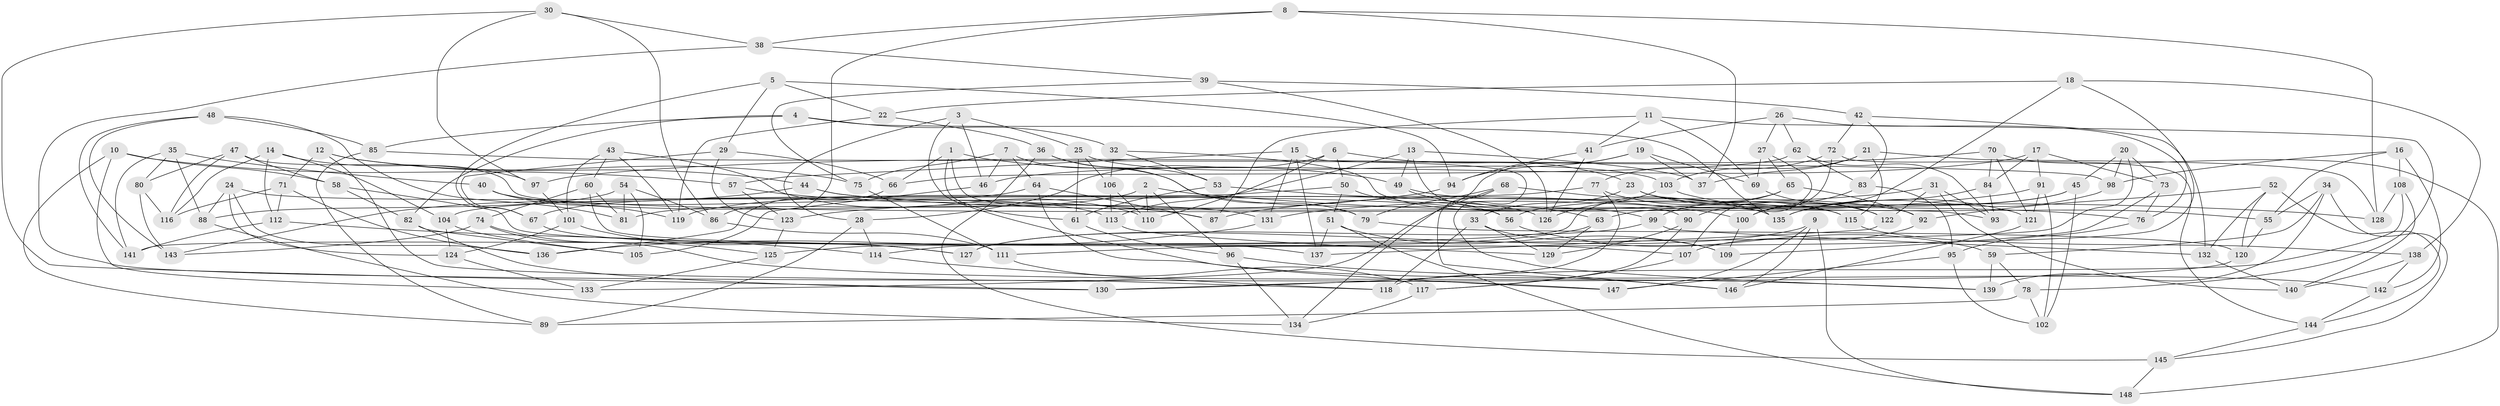 // coarse degree distribution, {4: 0.6216216216216216, 11: 0.06756756756756757, 9: 0.0945945945945946, 10: 0.02702702702702703, 8: 0.04054054054054054, 12: 0.013513513513513514, 6: 0.02702702702702703, 3: 0.05405405405405406, 5: 0.02702702702702703, 7: 0.02702702702702703}
// Generated by graph-tools (version 1.1) at 2025/53/03/04/25 22:53:41]
// undirected, 148 vertices, 296 edges
graph export_dot {
  node [color=gray90,style=filled];
  1;
  2;
  3;
  4;
  5;
  6;
  7;
  8;
  9;
  10;
  11;
  12;
  13;
  14;
  15;
  16;
  17;
  18;
  19;
  20;
  21;
  22;
  23;
  24;
  25;
  26;
  27;
  28;
  29;
  30;
  31;
  32;
  33;
  34;
  35;
  36;
  37;
  38;
  39;
  40;
  41;
  42;
  43;
  44;
  45;
  46;
  47;
  48;
  49;
  50;
  51;
  52;
  53;
  54;
  55;
  56;
  57;
  58;
  59;
  60;
  61;
  62;
  63;
  64;
  65;
  66;
  67;
  68;
  69;
  70;
  71;
  72;
  73;
  74;
  75;
  76;
  77;
  78;
  79;
  80;
  81;
  82;
  83;
  84;
  85;
  86;
  87;
  88;
  89;
  90;
  91;
  92;
  93;
  94;
  95;
  96;
  97;
  98;
  99;
  100;
  101;
  102;
  103;
  104;
  105;
  106;
  107;
  108;
  109;
  110;
  111;
  112;
  113;
  114;
  115;
  116;
  117;
  118;
  119;
  120;
  121;
  122;
  123;
  124;
  125;
  126;
  127;
  128;
  129;
  130;
  131;
  132;
  133;
  134;
  135;
  136;
  137;
  138;
  139;
  140;
  141;
  142;
  143;
  144;
  145;
  146;
  147;
  148;
  1 -- 49;
  1 -- 61;
  1 -- 66;
  1 -- 79;
  2 -- 81;
  2 -- 96;
  2 -- 128;
  2 -- 110;
  3 -- 46;
  3 -- 142;
  3 -- 25;
  3 -- 28;
  4 -- 82;
  4 -- 85;
  4 -- 135;
  4 -- 32;
  5 -- 94;
  5 -- 29;
  5 -- 22;
  5 -- 67;
  6 -- 50;
  6 -- 28;
  6 -- 110;
  6 -- 23;
  7 -- 99;
  7 -- 46;
  7 -- 64;
  7 -- 75;
  8 -- 86;
  8 -- 38;
  8 -- 128;
  8 -- 37;
  9 -- 127;
  9 -- 147;
  9 -- 146;
  9 -- 148;
  10 -- 89;
  10 -- 58;
  10 -- 133;
  10 -- 57;
  11 -- 87;
  11 -- 78;
  11 -- 69;
  11 -- 41;
  12 -- 71;
  12 -- 118;
  12 -- 75;
  12 -- 44;
  13 -- 37;
  13 -- 90;
  13 -- 49;
  13 -- 113;
  14 -- 116;
  14 -- 104;
  14 -- 97;
  14 -- 112;
  15 -- 139;
  15 -- 137;
  15 -- 131;
  15 -- 57;
  16 -- 98;
  16 -- 142;
  16 -- 55;
  16 -- 108;
  17 -- 73;
  17 -- 46;
  17 -- 91;
  17 -- 84;
  18 -- 100;
  18 -- 111;
  18 -- 138;
  18 -- 22;
  19 -- 134;
  19 -- 69;
  19 -- 94;
  19 -- 37;
  20 -- 125;
  20 -- 73;
  20 -- 98;
  20 -- 45;
  21 -- 37;
  21 -- 115;
  21 -- 103;
  21 -- 128;
  22 -- 36;
  22 -- 119;
  23 -- 122;
  23 -- 55;
  23 -- 33;
  24 -- 88;
  24 -- 124;
  24 -- 136;
  24 -- 56;
  25 -- 61;
  25 -- 103;
  25 -- 106;
  26 -- 76;
  26 -- 62;
  26 -- 41;
  26 -- 27;
  27 -- 69;
  27 -- 90;
  27 -- 65;
  28 -- 89;
  28 -- 114;
  29 -- 66;
  29 -- 67;
  29 -- 123;
  30 -- 97;
  30 -- 130;
  30 -- 38;
  30 -- 86;
  31 -- 93;
  31 -- 122;
  31 -- 87;
  31 -- 140;
  32 -- 115;
  32 -- 53;
  32 -- 106;
  33 -- 109;
  33 -- 129;
  33 -- 118;
  34 -- 145;
  34 -- 55;
  34 -- 139;
  34 -- 59;
  35 -- 40;
  35 -- 141;
  35 -- 88;
  35 -- 80;
  36 -- 79;
  36 -- 145;
  36 -- 53;
  38 -- 39;
  38 -- 147;
  39 -- 75;
  39 -- 42;
  39 -- 126;
  40 -- 113;
  40 -- 131;
  40 -- 119;
  41 -- 94;
  41 -- 126;
  42 -- 83;
  42 -- 72;
  42 -- 132;
  43 -- 119;
  43 -- 110;
  43 -- 101;
  43 -- 60;
  44 -- 76;
  44 -- 143;
  44 -- 126;
  45 -- 56;
  45 -- 102;
  45 -- 63;
  46 -- 105;
  47 -- 93;
  47 -- 116;
  47 -- 80;
  47 -- 58;
  48 -- 141;
  48 -- 81;
  48 -- 85;
  48 -- 143;
  49 -- 63;
  49 -- 92;
  50 -- 56;
  50 -- 51;
  50 -- 119;
  51 -- 109;
  51 -- 137;
  51 -- 148;
  52 -- 120;
  52 -- 132;
  52 -- 144;
  52 -- 92;
  53 -- 61;
  53 -- 100;
  54 -- 105;
  54 -- 81;
  54 -- 86;
  54 -- 88;
  55 -- 120;
  56 -- 59;
  57 -- 87;
  57 -- 123;
  58 -- 82;
  58 -- 107;
  59 -- 78;
  59 -- 139;
  60 -- 81;
  60 -- 137;
  60 -- 74;
  61 -- 96;
  62 -- 83;
  62 -- 66;
  62 -- 93;
  63 -- 129;
  63 -- 114;
  64 -- 147;
  64 -- 67;
  64 -- 87;
  65 -- 99;
  65 -- 141;
  65 -- 92;
  66 -- 136;
  67 -- 127;
  68 -- 79;
  68 -- 146;
  68 -- 135;
  68 -- 133;
  69 -- 122;
  70 -- 97;
  70 -- 148;
  70 -- 84;
  70 -- 121;
  71 -- 136;
  71 -- 112;
  71 -- 116;
  72 -- 144;
  72 -- 107;
  72 -- 77;
  73 -- 76;
  73 -- 109;
  74 -- 125;
  74 -- 139;
  74 -- 143;
  75 -- 111;
  76 -- 95;
  77 -- 115;
  77 -- 130;
  77 -- 104;
  78 -- 102;
  78 -- 89;
  79 -- 120;
  80 -- 116;
  80 -- 143;
  82 -- 130;
  82 -- 105;
  83 -- 95;
  83 -- 100;
  84 -- 135;
  84 -- 93;
  85 -- 89;
  85 -- 98;
  86 -- 111;
  88 -- 134;
  90 -- 117;
  90 -- 129;
  91 -- 102;
  91 -- 131;
  91 -- 121;
  92 -- 107;
  94 -- 123;
  95 -- 102;
  95 -- 147;
  96 -- 146;
  96 -- 134;
  97 -- 101;
  98 -- 135;
  99 -- 132;
  99 -- 127;
  100 -- 109;
  101 -- 124;
  101 -- 127;
  103 -- 121;
  103 -- 126;
  104 -- 124;
  104 -- 105;
  106 -- 110;
  106 -- 113;
  107 -- 117;
  108 -- 128;
  108 -- 118;
  108 -- 140;
  111 -- 117;
  112 -- 141;
  112 -- 114;
  113 -- 129;
  114 -- 118;
  115 -- 138;
  117 -- 134;
  120 -- 130;
  121 -- 146;
  122 -- 137;
  123 -- 125;
  124 -- 133;
  125 -- 133;
  131 -- 136;
  132 -- 140;
  138 -- 140;
  138 -- 142;
  142 -- 144;
  144 -- 145;
  145 -- 148;
}
